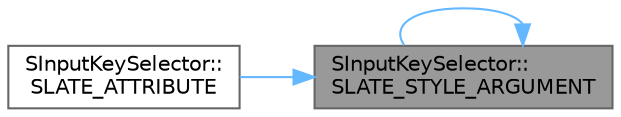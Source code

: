 digraph "SInputKeySelector::SLATE_STYLE_ARGUMENT"
{
 // INTERACTIVE_SVG=YES
 // LATEX_PDF_SIZE
  bgcolor="transparent";
  edge [fontname=Helvetica,fontsize=10,labelfontname=Helvetica,labelfontsize=10];
  node [fontname=Helvetica,fontsize=10,shape=box,height=0.2,width=0.4];
  rankdir="RL";
  Node1 [id="Node000001",label="SInputKeySelector::\lSLATE_STYLE_ARGUMENT",height=0.2,width=0.4,color="gray40", fillcolor="grey60", style="filled", fontcolor="black",tooltip="The text style of the button text."];
  Node1 -> Node2 [id="edge1_Node000001_Node000002",dir="back",color="steelblue1",style="solid",tooltip=" "];
  Node2 [id="Node000002",label="SInputKeySelector::\lSLATE_ATTRIBUTE",height=0.2,width=0.4,color="grey40", fillcolor="white", style="filled",URL="$df/d07/classSInputKeySelector.html#a962ebf1cff411f14bb5549c1032b7081",tooltip="The margin around the selected key text."];
  Node1 -> Node1 [id="edge2_Node000001_Node000001",dir="back",color="steelblue1",style="solid",tooltip=" "];
}
